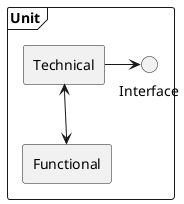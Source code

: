  @startuml PStructure
  frame "Unit" as U {
  rectangle "Functional" as F
  rectangle "Technical" as T
  circle "Interface" as I
  }

 T <--> F
 T -> I
@enduml